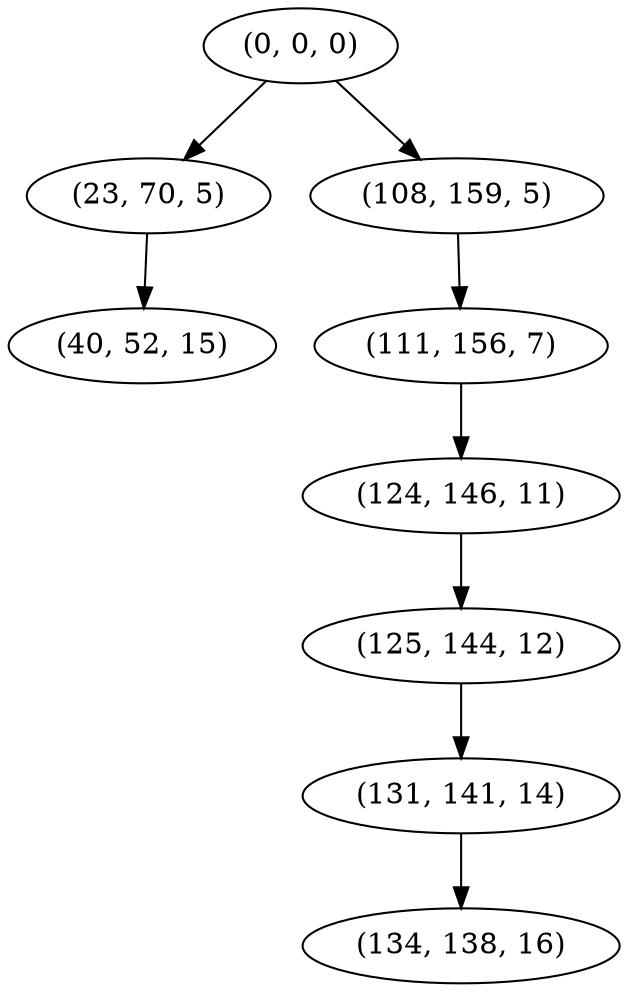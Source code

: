 digraph tree {
    "(0, 0, 0)";
    "(23, 70, 5)";
    "(40, 52, 15)";
    "(108, 159, 5)";
    "(111, 156, 7)";
    "(124, 146, 11)";
    "(125, 144, 12)";
    "(131, 141, 14)";
    "(134, 138, 16)";
    "(0, 0, 0)" -> "(23, 70, 5)";
    "(0, 0, 0)" -> "(108, 159, 5)";
    "(23, 70, 5)" -> "(40, 52, 15)";
    "(108, 159, 5)" -> "(111, 156, 7)";
    "(111, 156, 7)" -> "(124, 146, 11)";
    "(124, 146, 11)" -> "(125, 144, 12)";
    "(125, 144, 12)" -> "(131, 141, 14)";
    "(131, 141, 14)" -> "(134, 138, 16)";
}
